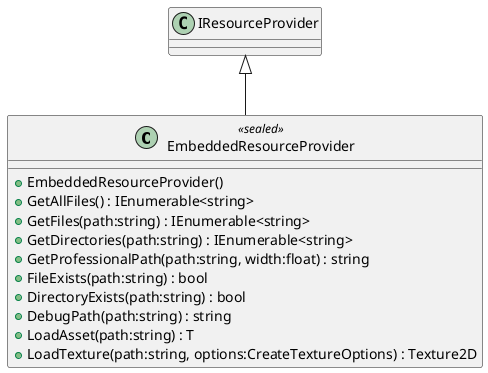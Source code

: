 @startuml
class EmbeddedResourceProvider <<sealed>> {
    + EmbeddedResourceProvider()
    + GetAllFiles() : IEnumerable<string>
    + GetFiles(path:string) : IEnumerable<string>
    + GetDirectories(path:string) : IEnumerable<string>
    + GetProfessionalPath(path:string, width:float) : string
    + FileExists(path:string) : bool
    + DirectoryExists(path:string) : bool
    + DebugPath(path:string) : string
    + LoadAsset(path:string) : T
    + LoadTexture(path:string, options:CreateTextureOptions) : Texture2D
}
IResourceProvider <|-- EmbeddedResourceProvider
@enduml
